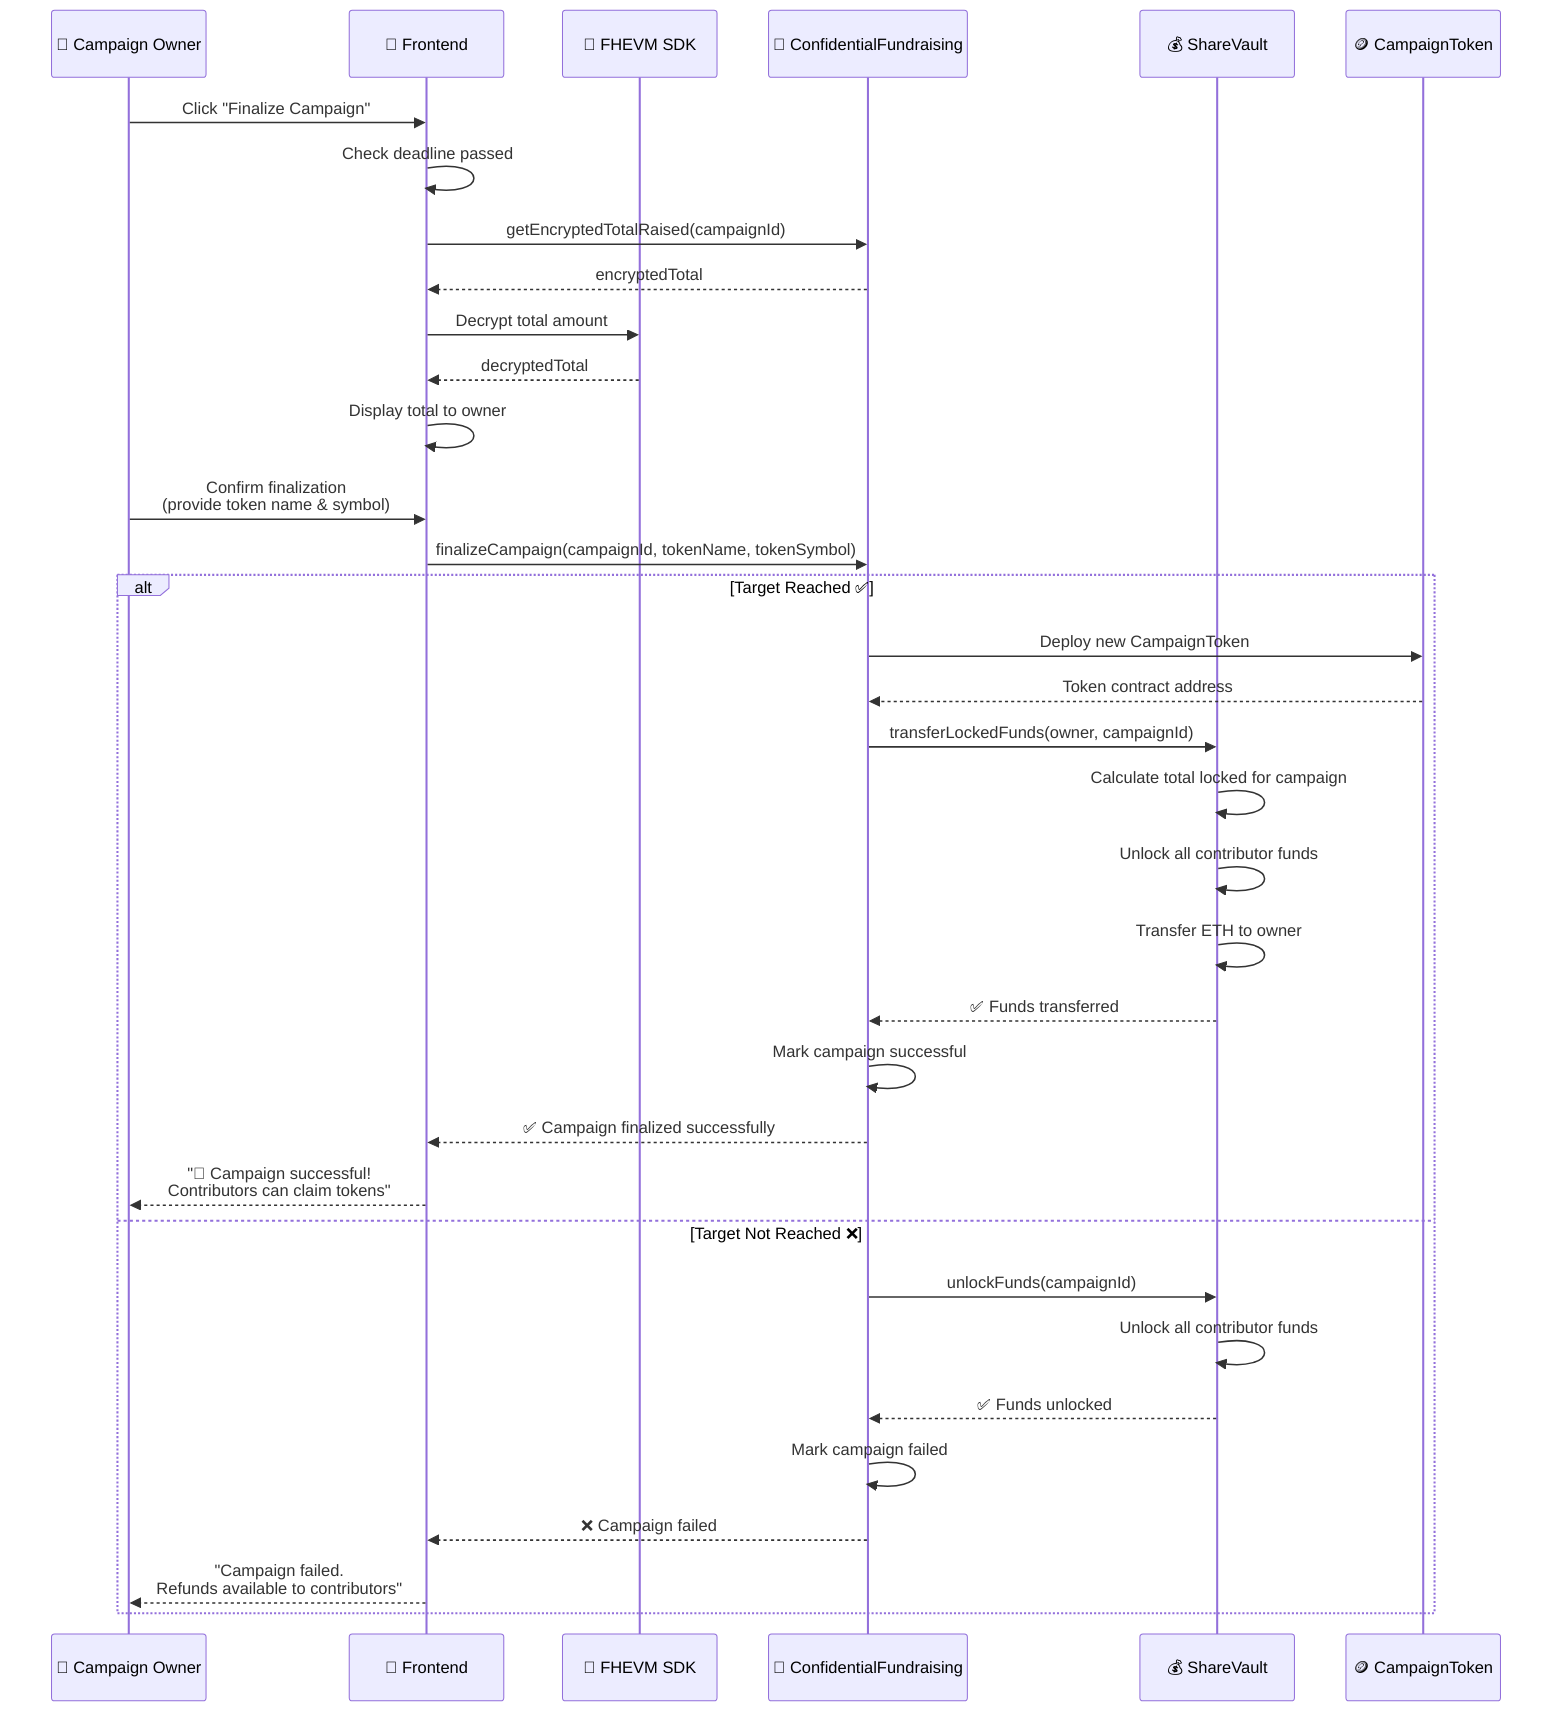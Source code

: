 sequenceDiagram
    participant U as 👤 Campaign Owner
    participant F as 🎨 Frontend
    participant SDK as 🔐 FHEVM SDK
    participant CF as 📝 ConfidentialFundraising
    participant SV as 💰 ShareVault
    participant CT as 🪙 CampaignToken

    U->>F: Click "Finalize Campaign"
    F->>F: Check deadline passed

    F->>CF: getEncryptedTotalRaised(campaignId)
    CF-->>F: encryptedTotal
    F->>SDK: Decrypt total amount
    SDK-->>F: decryptedTotal

    F->>F: Display total to owner
    U->>F: Confirm finalization<br/>(provide token name & symbol)

    F->>CF: finalizeCampaign(campaignId, tokenName, tokenSymbol)

    alt Target Reached ✅
        CF->>CT: Deploy new CampaignToken
        CT-->>CF: Token contract address
        CF->>SV: transferLockedFunds(owner, campaignId)
        SV->>SV: Calculate total locked for campaign
        SV->>SV: Unlock all contributor funds
        SV->>SV: Transfer ETH to owner
        SV-->>CF: ✅ Funds transferred
        CF->>CF: Mark campaign successful
        CF-->>F: ✅ Campaign finalized successfully
        F-->>U: "🎉 Campaign successful!<br/>Contributors can claim tokens"
    else Target Not Reached ❌
        CF->>SV: unlockFunds(campaignId)
        SV->>SV: Unlock all contributor funds
        SV-->>CF: ✅ Funds unlocked
        CF->>CF: Mark campaign failed
        CF-->>F: ❌ Campaign failed
        F-->>U: "Campaign failed.<br/>Refunds available to contributors"
    end